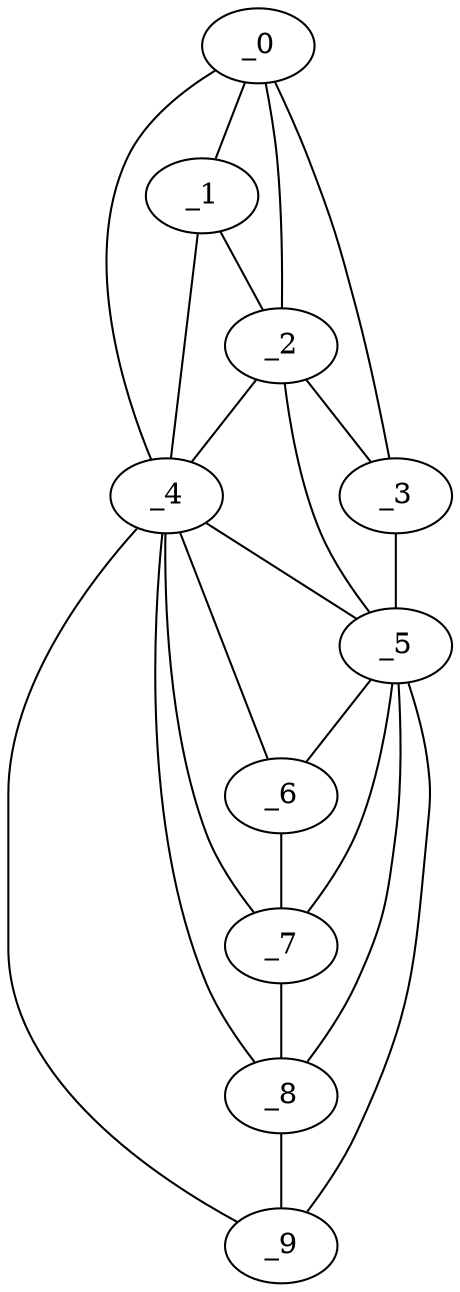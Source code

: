 graph "obj63__165.gxl" {
	_0	 [x=18,
		y=24];
	_1	 [x=34,
		y=24];
	_0 -- _1	 [valence=1];
	_2	 [x=41,
		y=19];
	_0 -- _2	 [valence=2];
	_3	 [x=49,
		y=15];
	_0 -- _3	 [valence=1];
	_4	 [x=53,
		y=49];
	_0 -- _4	 [valence=1];
	_1 -- _2	 [valence=2];
	_1 -- _4	 [valence=2];
	_2 -- _3	 [valence=1];
	_2 -- _4	 [valence=2];
	_5	 [x=55,
		y=15];
	_2 -- _5	 [valence=2];
	_3 -- _5	 [valence=1];
	_4 -- _5	 [valence=1];
	_6	 [x=69,
		y=26];
	_4 -- _6	 [valence=2];
	_7	 [x=74,
		y=23];
	_4 -- _7	 [valence=1];
	_8	 [x=79,
		y=19];
	_4 -- _8	 [valence=1];
	_9	 [x=83,
		y=15];
	_4 -- _9	 [valence=1];
	_5 -- _6	 [valence=1];
	_5 -- _7	 [valence=2];
	_5 -- _8	 [valence=2];
	_5 -- _9	 [valence=1];
	_6 -- _7	 [valence=2];
	_7 -- _8	 [valence=1];
	_8 -- _9	 [valence=2];
}
